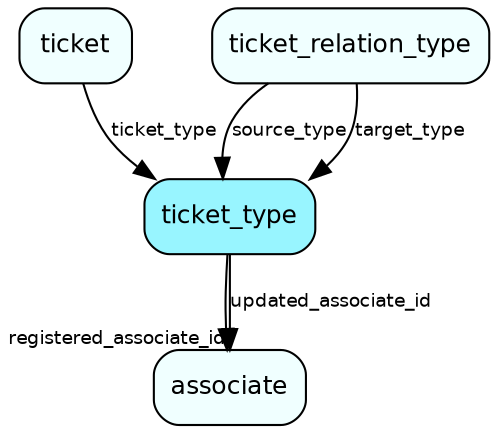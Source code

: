 digraph ticket_type  {
node [shape = box style="rounded, filled" fontname = "Helvetica" fontsize = "12" ]
edge [fontname = "Helvetica" fontsize = "9"]

ticket_type[fillcolor = "cadetblue1"]
associate[fillcolor = "azure1"]
ticket[fillcolor = "azure1"]
ticket_relation_type[fillcolor = "azure1"]
ticket_type -> associate [headlabel = "registered_associate_id"]
ticket_type -> associate [label = "updated_associate_id"]
ticket -> ticket_type [label = "ticket_type"]
ticket_relation_type -> ticket_type [label = "source_type"]
ticket_relation_type -> ticket_type [label = "target_type"]
}
